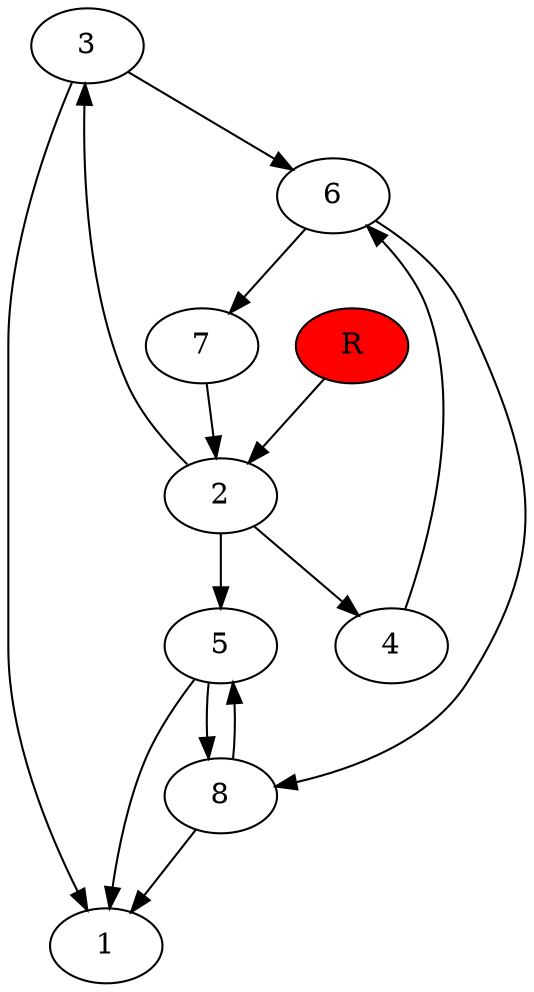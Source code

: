 digraph prb75607 {
	1
	2
	3
	4
	5
	6
	7
	8
	R [fillcolor="#ff0000" style=filled]
	2 -> 3
	2 -> 4
	2 -> 5
	3 -> 1
	3 -> 6
	4 -> 6
	5 -> 1
	5 -> 8
	6 -> 7
	6 -> 8
	7 -> 2
	8 -> 1
	8 -> 5
	R -> 2
}
